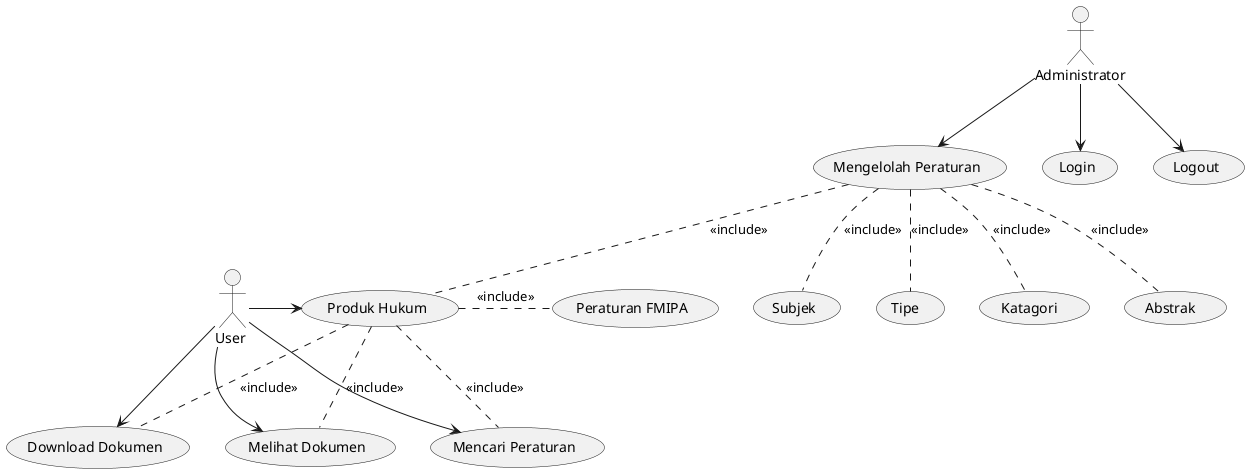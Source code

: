 @startuml



:Administrator: as  admin
:User : as user




usecase "Login" as login
usecase "Logout" as logout
usecase "Mengelolah Peraturan" as inputPeraturan
usecase "Subjek" as subjekPeraturan
usecase "Tipe " as tipePeraturan
usecase "Katagori " as katagoriPeraturan
usecase "Abstrak " as abstrakPeraturan

usecase "Download Dokumen" as downloadDokumen
usecase "Melihat Dokumen" as melihatDokumen
usecase "Produk Hukum" as produkHukum
usecase "Peraturan FMIPA" as peraturanFmipa
usecase "Mencari Peraturan" as mencariPeraturan


admin --> login
admin --> logout
admin --> inputPeraturan

inputPeraturan .. subjekPeraturan : <<include>>
inputPeraturan .. tipePeraturan : <<include>>
inputPeraturan .. katagoriPeraturan : <<include>>
inputPeraturan .. produkHukum : <<include>>
inputPeraturan .. abstrakPeraturan : <<include>>


user -> downloadDokumen
user --> melihatDokumen
user -> produkHukum
user -> mencariPeraturan
produkHukum .. mencariPeraturan : <<include>>
produkHukum .. downloadDokumen : <<include>>
produkHukum .. melihatDokumen : <<include>>
produkHukum . peraturanFmipa : <<include>>













@enduml